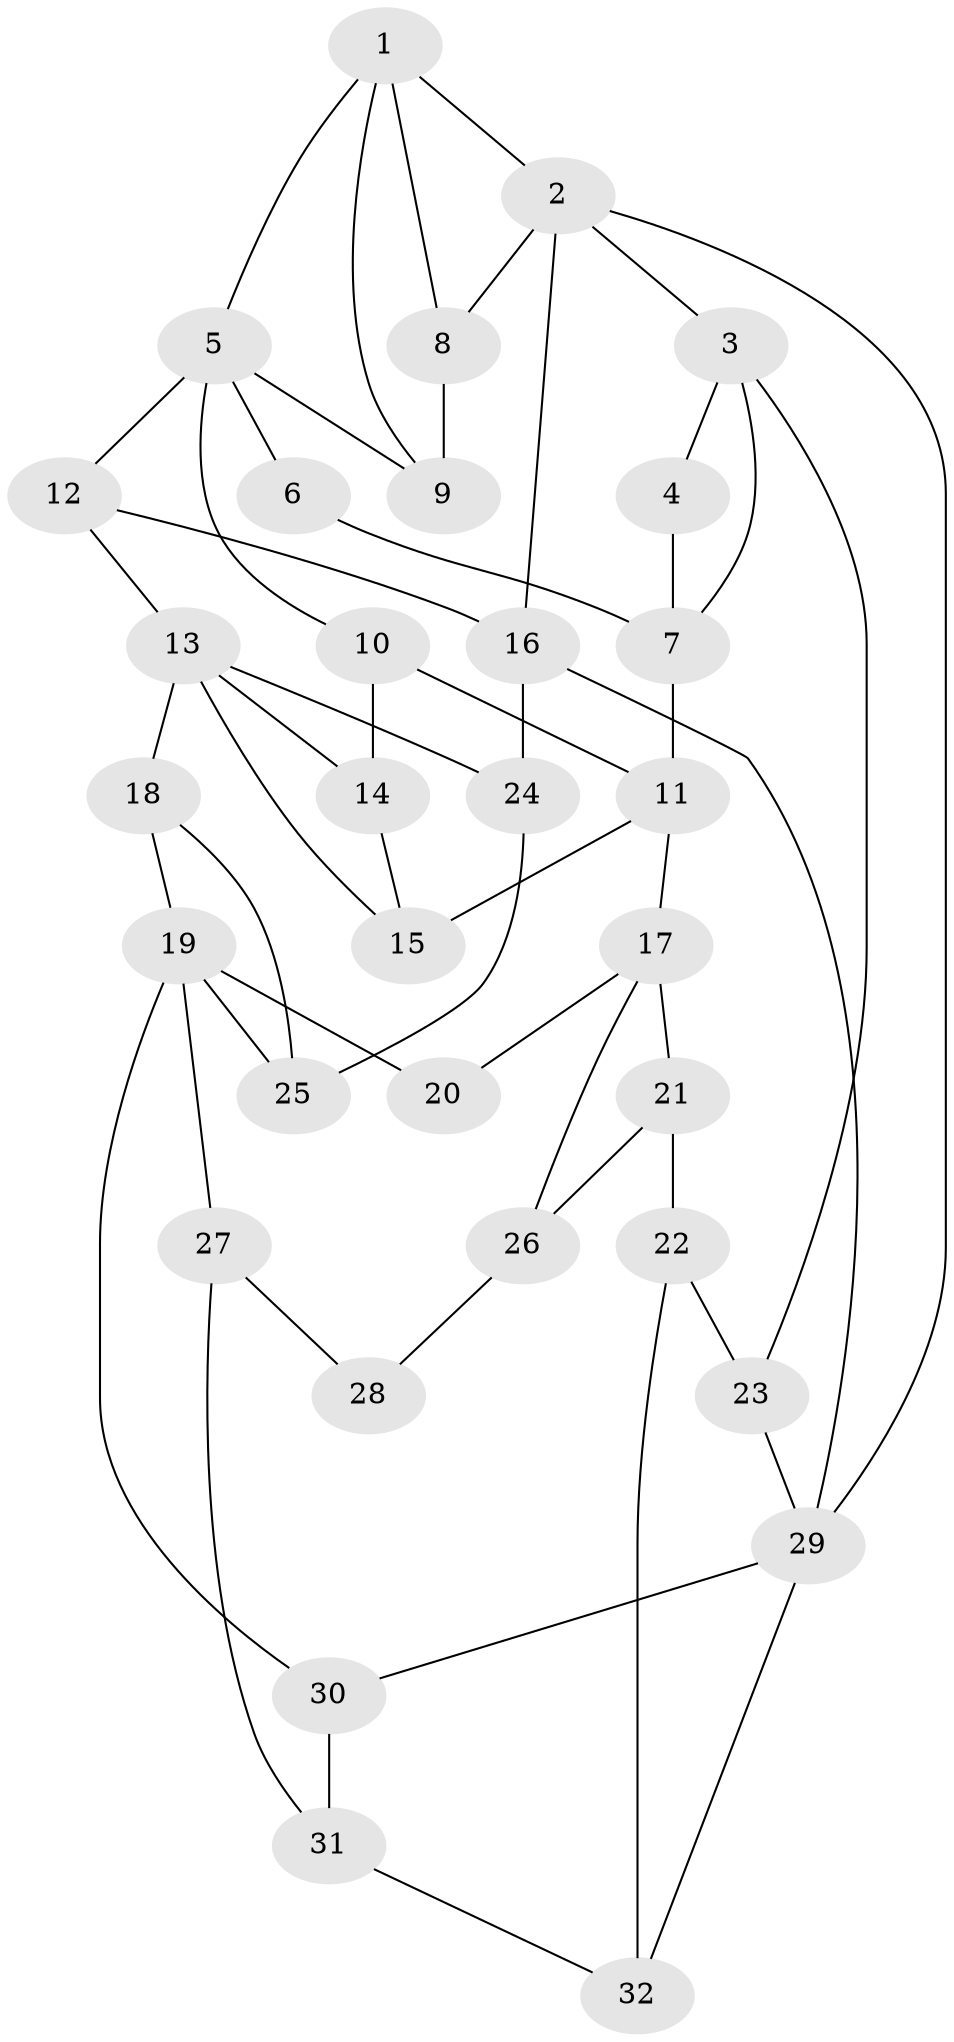 // original degree distribution, {3: 0.047619047619047616, 4: 0.23809523809523808, 6: 0.2222222222222222, 5: 0.49206349206349204}
// Generated by graph-tools (version 1.1) at 2025/38/03/09/25 02:38:46]
// undirected, 32 vertices, 54 edges
graph export_dot {
graph [start="1"]
  node [color=gray90,style=filled];
  1;
  2;
  3;
  4;
  5;
  6;
  7;
  8;
  9;
  10;
  11;
  12;
  13;
  14;
  15;
  16;
  17;
  18;
  19;
  20;
  21;
  22;
  23;
  24;
  25;
  26;
  27;
  28;
  29;
  30;
  31;
  32;
  1 -- 2 [weight=1.0];
  1 -- 5 [weight=1.0];
  1 -- 8 [weight=1.0];
  1 -- 9 [weight=1.0];
  2 -- 3 [weight=1.0];
  2 -- 8 [weight=1.0];
  2 -- 16 [weight=2.0];
  2 -- 29 [weight=2.0];
  3 -- 4 [weight=1.0];
  3 -- 7 [weight=1.0];
  3 -- 23 [weight=1.0];
  4 -- 7 [weight=1.0];
  5 -- 6 [weight=2.0];
  5 -- 9 [weight=1.0];
  5 -- 10 [weight=1.0];
  5 -- 12 [weight=1.0];
  6 -- 7 [weight=1.0];
  7 -- 11 [weight=2.0];
  8 -- 9 [weight=1.0];
  10 -- 11 [weight=1.0];
  10 -- 14 [weight=1.0];
  11 -- 15 [weight=1.0];
  11 -- 17 [weight=2.0];
  12 -- 13 [weight=2.0];
  12 -- 16 [weight=1.0];
  13 -- 14 [weight=1.0];
  13 -- 15 [weight=1.0];
  13 -- 18 [weight=1.0];
  13 -- 24 [weight=1.0];
  14 -- 15 [weight=1.0];
  16 -- 24 [weight=1.0];
  16 -- 29 [weight=1.0];
  17 -- 20 [weight=2.0];
  17 -- 21 [weight=1.0];
  17 -- 26 [weight=1.0];
  18 -- 19 [weight=1.0];
  18 -- 25 [weight=1.0];
  19 -- 20 [weight=2.0];
  19 -- 25 [weight=1.0];
  19 -- 27 [weight=1.0];
  19 -- 30 [weight=1.0];
  21 -- 22 [weight=1.0];
  21 -- 26 [weight=1.0];
  22 -- 23 [weight=2.0];
  22 -- 32 [weight=1.0];
  23 -- 29 [weight=1.0];
  24 -- 25 [weight=1.0];
  26 -- 28 [weight=1.0];
  27 -- 28 [weight=1.0];
  27 -- 31 [weight=1.0];
  29 -- 30 [weight=1.0];
  29 -- 32 [weight=1.0];
  30 -- 31 [weight=1.0];
  31 -- 32 [weight=1.0];
}
